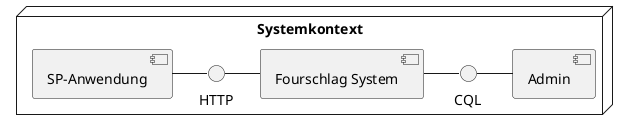 @startuml

node "Systemkontext" {
 CQL - [Admin]
HTTP - [Fourschlag System]
[Fourschlag System] - CQL
[SP-Anwendung] - HTTP

}




@enduml